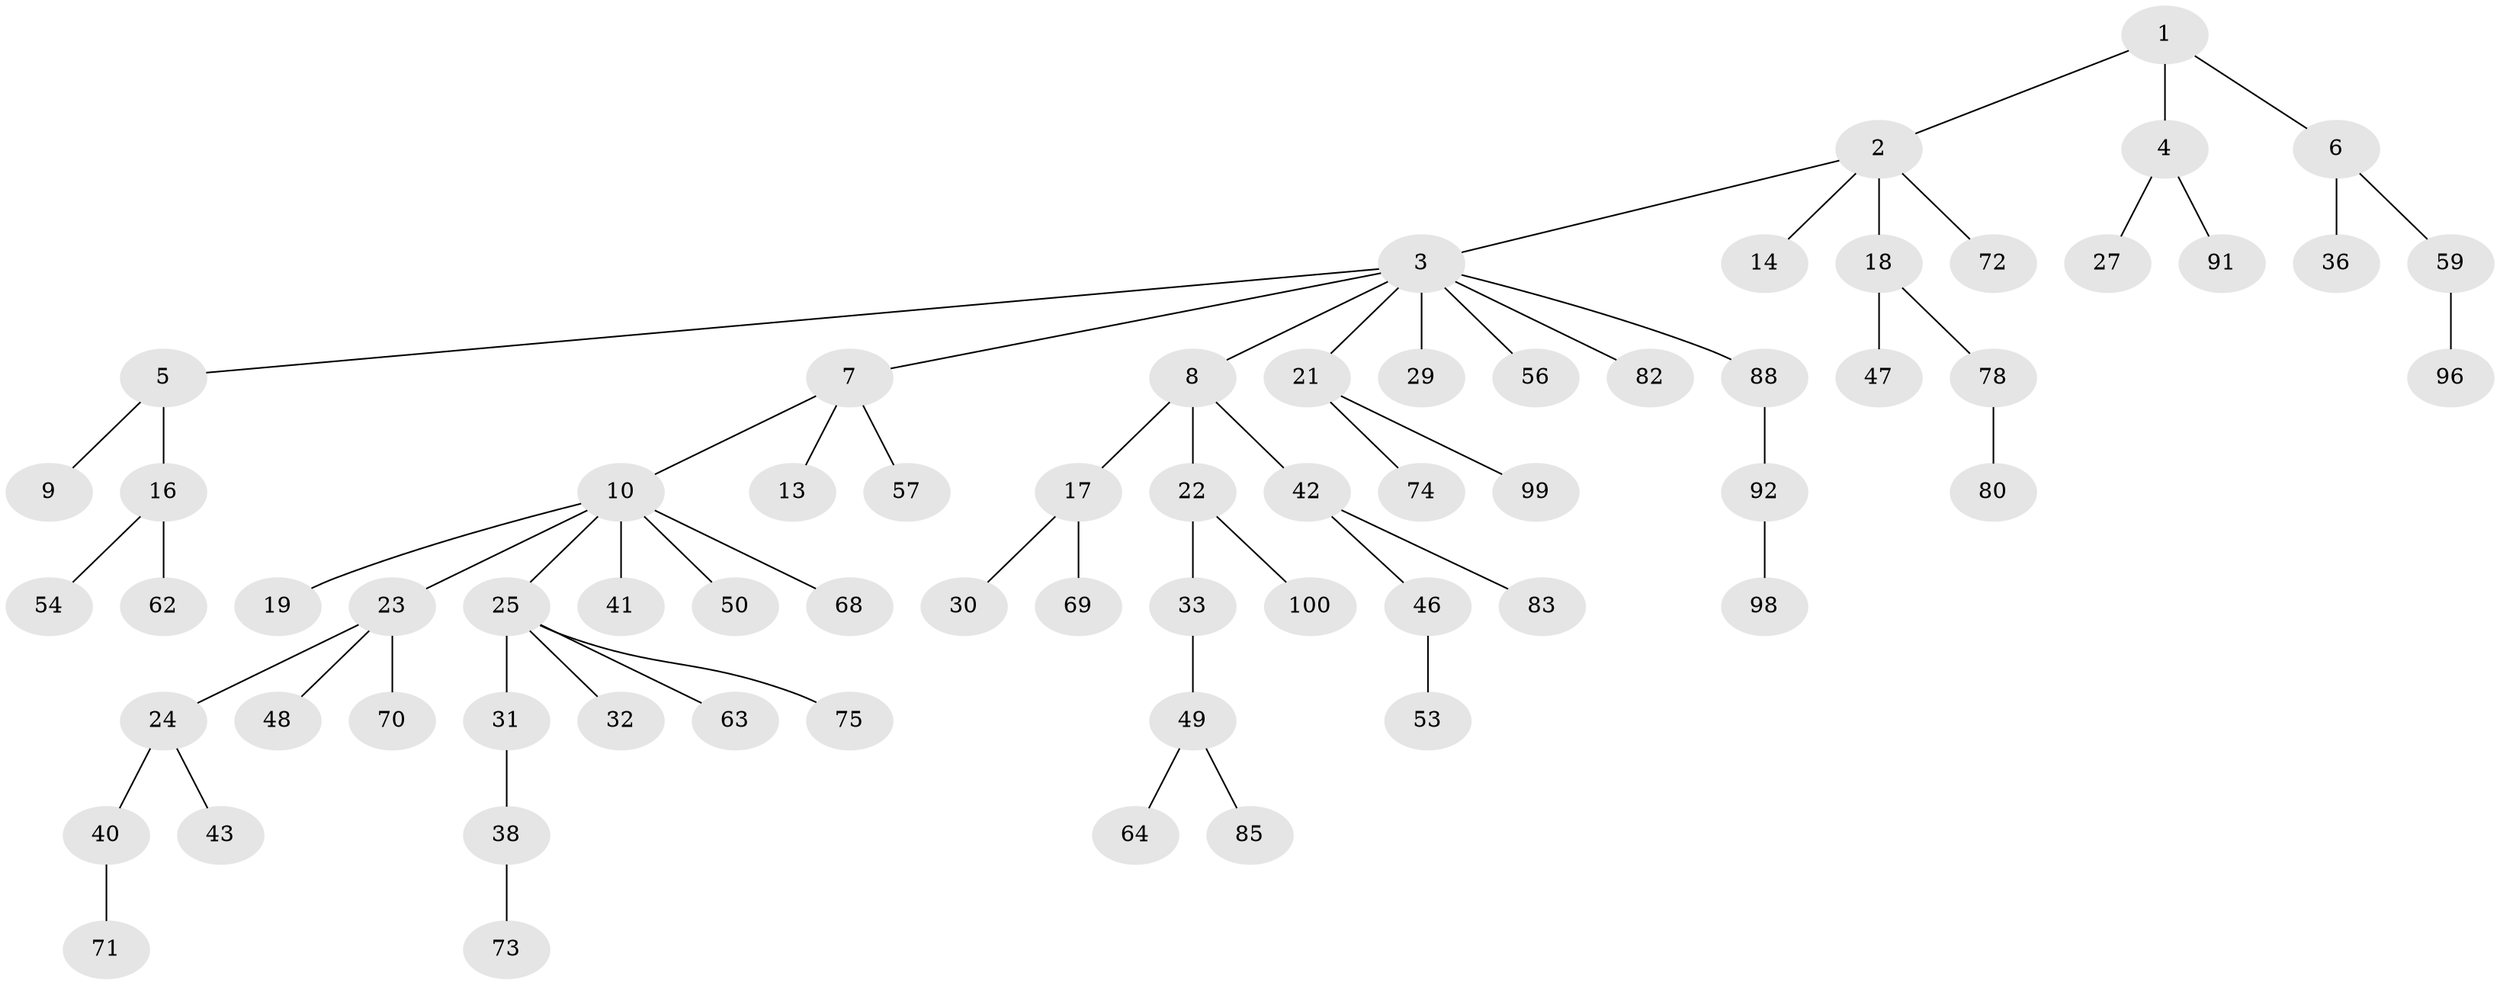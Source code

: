 // original degree distribution, {4: 0.06, 5: 0.01, 9: 0.01, 3: 0.11, 2: 0.35, 7: 0.01, 1: 0.44, 6: 0.01}
// Generated by graph-tools (version 1.1) at 2025/38/02/21/25 10:38:55]
// undirected, 66 vertices, 65 edges
graph export_dot {
graph [start="1"]
  node [color=gray90,style=filled];
  1 [super="+45"];
  2 [super="+20"];
  3 [super="+28"];
  4 [super="+12"];
  5;
  6;
  7;
  8 [super="+11"];
  9 [super="+66"];
  10 [super="+15"];
  13;
  14;
  16 [super="+52"];
  17 [super="+39"];
  18 [super="+26"];
  19;
  21 [super="+44"];
  22 [super="+87"];
  23 [super="+37"];
  24 [super="+67"];
  25 [super="+51"];
  27;
  29;
  30;
  31 [super="+35"];
  32 [super="+89"];
  33 [super="+34"];
  36 [super="+61"];
  38 [super="+60"];
  40;
  41 [super="+90"];
  42 [super="+58"];
  43 [super="+79"];
  46;
  47;
  48;
  49 [super="+81"];
  50 [super="+55"];
  53;
  54 [super="+84"];
  56;
  57 [super="+77"];
  59 [super="+65"];
  62;
  63 [super="+95"];
  64 [super="+93"];
  68;
  69;
  70;
  71 [super="+94"];
  72;
  73;
  74;
  75 [super="+76"];
  78;
  80 [super="+86"];
  82;
  83;
  85;
  88;
  91;
  92 [super="+97"];
  96;
  98;
  99;
  100;
  1 -- 2;
  1 -- 4;
  1 -- 6;
  2 -- 3;
  2 -- 14;
  2 -- 18;
  2 -- 72;
  3 -- 5;
  3 -- 7;
  3 -- 8;
  3 -- 21;
  3 -- 56;
  3 -- 82;
  3 -- 88;
  3 -- 29;
  4 -- 27;
  4 -- 91;
  5 -- 9;
  5 -- 16;
  6 -- 36;
  6 -- 59;
  7 -- 10;
  7 -- 13;
  7 -- 57;
  8 -- 17;
  8 -- 42;
  8 -- 22;
  10 -- 19;
  10 -- 23;
  10 -- 25;
  10 -- 41;
  10 -- 68;
  10 -- 50;
  16 -- 62;
  16 -- 54;
  17 -- 30;
  17 -- 69;
  18 -- 78;
  18 -- 47;
  21 -- 99;
  21 -- 74;
  22 -- 33;
  22 -- 100;
  23 -- 24;
  23 -- 70;
  23 -- 48;
  24 -- 40;
  24 -- 43;
  25 -- 31;
  25 -- 32;
  25 -- 63;
  25 -- 75;
  31 -- 38;
  33 -- 49;
  38 -- 73;
  40 -- 71;
  42 -- 46;
  42 -- 83;
  46 -- 53;
  49 -- 64;
  49 -- 85;
  59 -- 96;
  78 -- 80;
  88 -- 92;
  92 -- 98;
}
